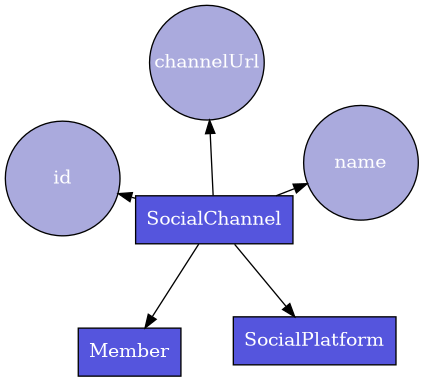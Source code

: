 @startuml socialChannel_entity
digraph foo {

    overlap=false
    splines=polyline
    layout=neato

    { node [shape=box style=filled fillcolor="#5555dd" fontcolor="white"]
		  SocialChannel SocialPlatform Member 
	  }

    { node [shape=circle style=filled fillcolor="#aaaadd" fontcolor="white" fixedsize=true width=1.2]
       SocialChannel -> {
            id
            name
            channelUrl
            Member
            SocialPlatform
       }
	}
}
@enduml                     